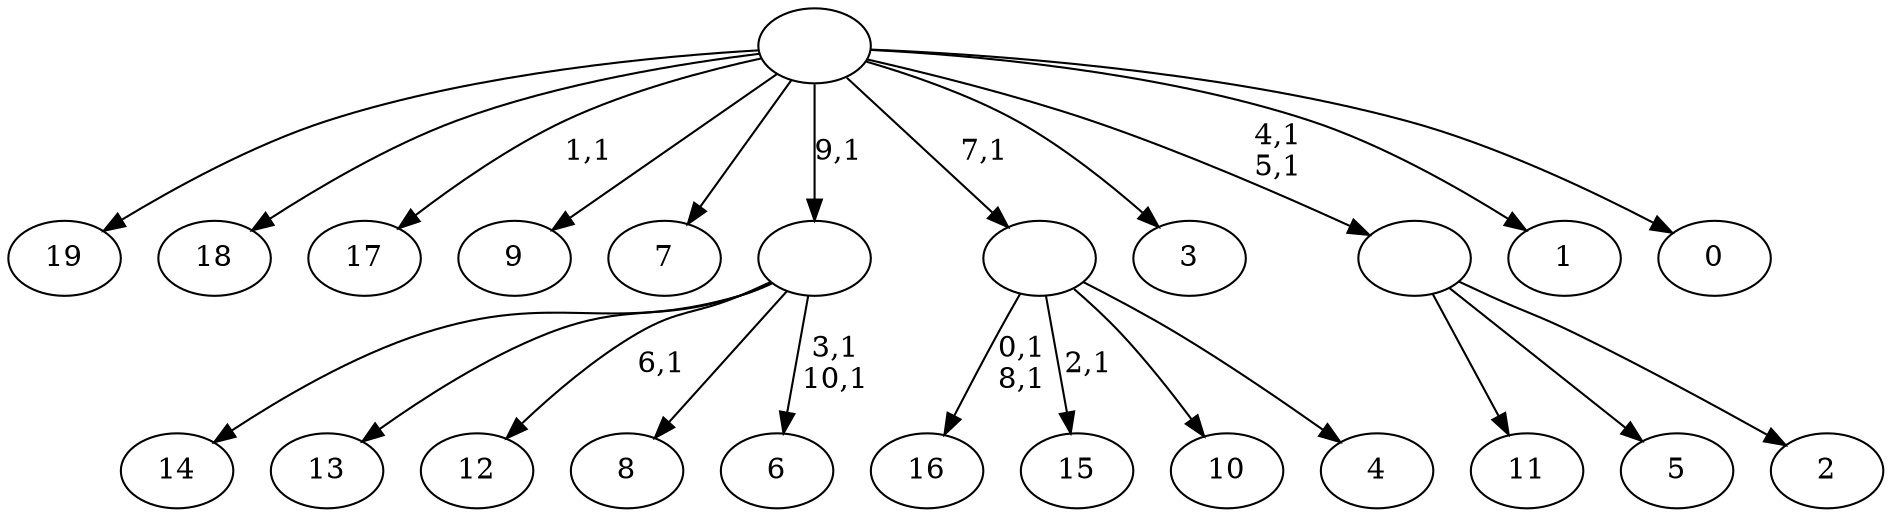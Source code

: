 digraph T {
	31 [label="19"]
	30 [label="18"]
	29 [label="17"]
	27 [label="16"]
	24 [label="15"]
	22 [label="14"]
	21 [label="13"]
	20 [label="12"]
	18 [label="11"]
	17 [label="10"]
	16 [label="9"]
	15 [label="8"]
	14 [label="7"]
	13 [label="6"]
	10 [label=""]
	9 [label="5"]
	8 [label="4"]
	7 [label=""]
	6 [label="3"]
	5 [label="2"]
	4 [label=""]
	2 [label="1"]
	1 [label="0"]
	0 [label=""]
	10 -> 13 [label="3,1\n10,1"]
	10 -> 20 [label="6,1"]
	10 -> 22 [label=""]
	10 -> 21 [label=""]
	10 -> 15 [label=""]
	7 -> 24 [label="2,1"]
	7 -> 27 [label="0,1\n8,1"]
	7 -> 17 [label=""]
	7 -> 8 [label=""]
	4 -> 18 [label=""]
	4 -> 9 [label=""]
	4 -> 5 [label=""]
	0 -> 4 [label="4,1\n5,1"]
	0 -> 29 [label="1,1"]
	0 -> 31 [label=""]
	0 -> 30 [label=""]
	0 -> 16 [label=""]
	0 -> 14 [label=""]
	0 -> 10 [label="9,1"]
	0 -> 7 [label="7,1"]
	0 -> 6 [label=""]
	0 -> 2 [label=""]
	0 -> 1 [label=""]
}
